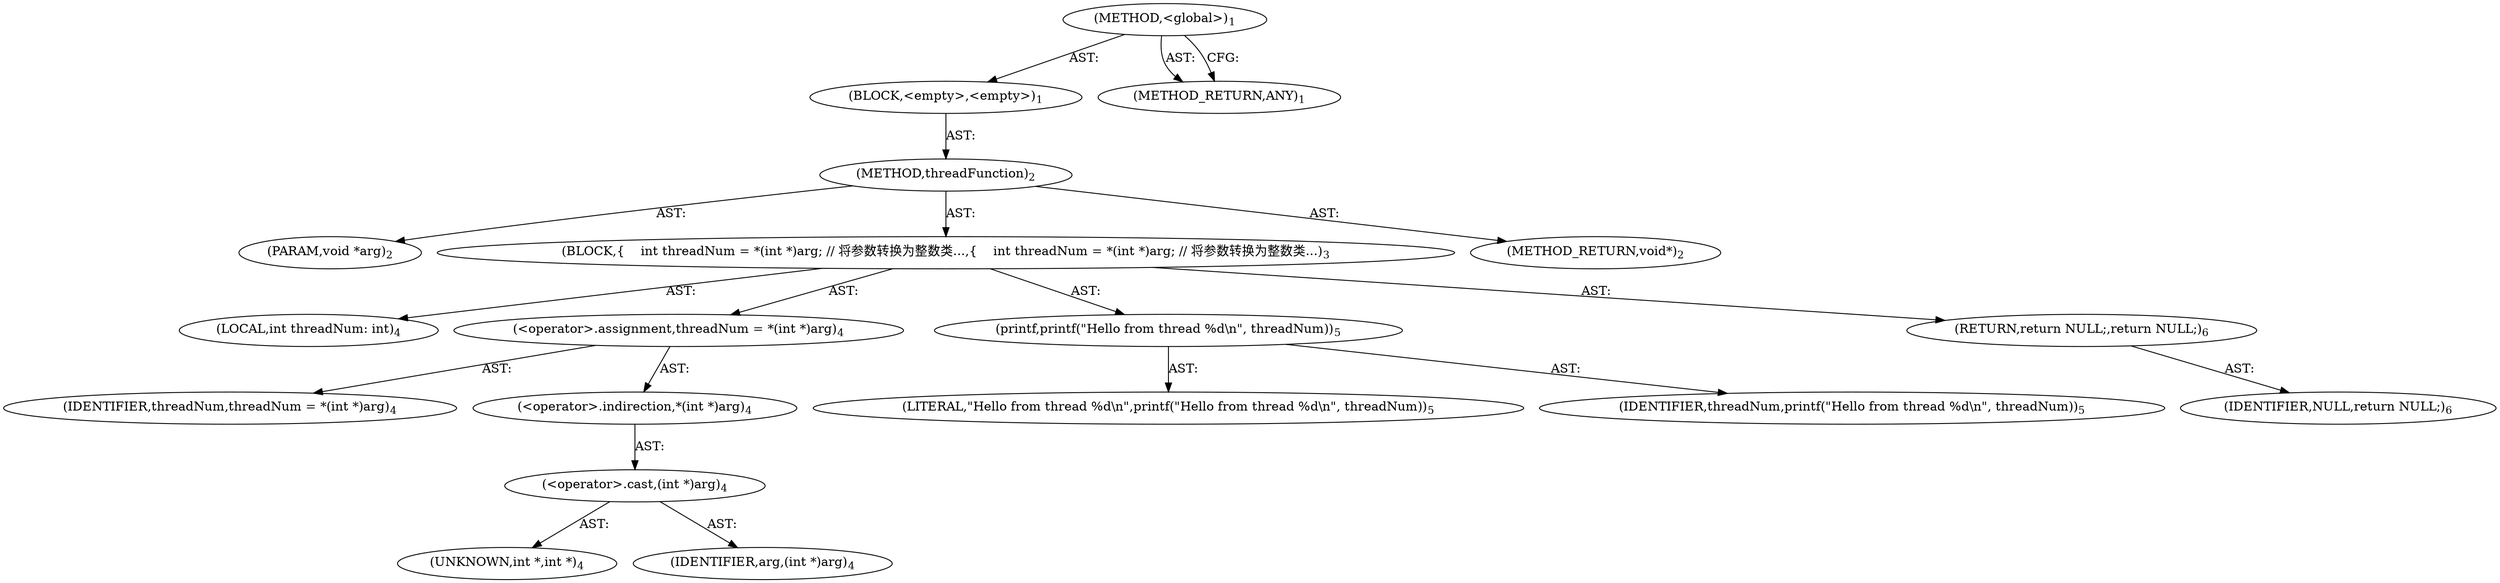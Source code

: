 digraph "&lt;global&gt;" {  
"6" [label = <(METHOD,&lt;global&gt;)<SUB>1</SUB>> ]
"7" [label = <(BLOCK,&lt;empty&gt;,&lt;empty&gt;)<SUB>1</SUB>> ]
"8" [label = <(METHOD,threadFunction)<SUB>2</SUB>> ]
"9" [label = <(PARAM,void *arg)<SUB>2</SUB>> ]
"10" [label = <(BLOCK,{
    int threadNum = *(int *)arg; // 将参数转换为整数类...,{
    int threadNum = *(int *)arg; // 将参数转换为整数类...)<SUB>3</SUB>> ]
"11" [label = <(LOCAL,int threadNum: int)<SUB>4</SUB>> ]
"12" [label = <(&lt;operator&gt;.assignment,threadNum = *(int *)arg)<SUB>4</SUB>> ]
"13" [label = <(IDENTIFIER,threadNum,threadNum = *(int *)arg)<SUB>4</SUB>> ]
"14" [label = <(&lt;operator&gt;.indirection,*(int *)arg)<SUB>4</SUB>> ]
"15" [label = <(&lt;operator&gt;.cast,(int *)arg)<SUB>4</SUB>> ]
"16" [label = <(UNKNOWN,int *,int *)<SUB>4</SUB>> ]
"17" [label = <(IDENTIFIER,arg,(int *)arg)<SUB>4</SUB>> ]
"18" [label = <(printf,printf(&quot;Hello from thread %d\n&quot;, threadNum))<SUB>5</SUB>> ]
"19" [label = <(LITERAL,&quot;Hello from thread %d\n&quot;,printf(&quot;Hello from thread %d\n&quot;, threadNum))<SUB>5</SUB>> ]
"20" [label = <(IDENTIFIER,threadNum,printf(&quot;Hello from thread %d\n&quot;, threadNum))<SUB>5</SUB>> ]
"21" [label = <(RETURN,return NULL;,return NULL;)<SUB>6</SUB>> ]
"22" [label = <(IDENTIFIER,NULL,return NULL;)<SUB>6</SUB>> ]
"23" [label = <(METHOD_RETURN,void*)<SUB>2</SUB>> ]
"25" [label = <(METHOD_RETURN,ANY)<SUB>1</SUB>> ]
  "6" -> "7"  [ label = "AST: "] 
  "6" -> "25"  [ label = "AST: "] 
  "7" -> "8"  [ label = "AST: "] 
  "8" -> "9"  [ label = "AST: "] 
  "8" -> "10"  [ label = "AST: "] 
  "8" -> "23"  [ label = "AST: "] 
  "10" -> "11"  [ label = "AST: "] 
  "10" -> "12"  [ label = "AST: "] 
  "10" -> "18"  [ label = "AST: "] 
  "10" -> "21"  [ label = "AST: "] 
  "12" -> "13"  [ label = "AST: "] 
  "12" -> "14"  [ label = "AST: "] 
  "14" -> "15"  [ label = "AST: "] 
  "15" -> "16"  [ label = "AST: "] 
  "15" -> "17"  [ label = "AST: "] 
  "18" -> "19"  [ label = "AST: "] 
  "18" -> "20"  [ label = "AST: "] 
  "21" -> "22"  [ label = "AST: "] 
  "6" -> "25"  [ label = "CFG: "] 
}

digraph "threadFunction" {  
"8" [label = <(METHOD,threadFunction)<SUB>2</SUB>> ]
"9" [label = <(PARAM,void *arg)<SUB>2</SUB>> ]
"10" [label = <(BLOCK,{
    int threadNum = *(int *)arg; // 将参数转换为整数类...,{
    int threadNum = *(int *)arg; // 将参数转换为整数类...)<SUB>3</SUB>> ]
"11" [label = <(LOCAL,int threadNum: int)<SUB>4</SUB>> ]
"12" [label = <(&lt;operator&gt;.assignment,threadNum = *(int *)arg)<SUB>4</SUB>> ]
"13" [label = <(IDENTIFIER,threadNum,threadNum = *(int *)arg)<SUB>4</SUB>> ]
"14" [label = <(&lt;operator&gt;.indirection,*(int *)arg)<SUB>4</SUB>> ]
"15" [label = <(&lt;operator&gt;.cast,(int *)arg)<SUB>4</SUB>> ]
"16" [label = <(UNKNOWN,int *,int *)<SUB>4</SUB>> ]
"17" [label = <(IDENTIFIER,arg,(int *)arg)<SUB>4</SUB>> ]
"18" [label = <(printf,printf(&quot;Hello from thread %d\n&quot;, threadNum))<SUB>5</SUB>> ]
"19" [label = <(LITERAL,&quot;Hello from thread %d\n&quot;,printf(&quot;Hello from thread %d\n&quot;, threadNum))<SUB>5</SUB>> ]
"20" [label = <(IDENTIFIER,threadNum,printf(&quot;Hello from thread %d\n&quot;, threadNum))<SUB>5</SUB>> ]
"21" [label = <(RETURN,return NULL;,return NULL;)<SUB>6</SUB>> ]
"22" [label = <(IDENTIFIER,NULL,return NULL;)<SUB>6</SUB>> ]
"23" [label = <(METHOD_RETURN,void*)<SUB>2</SUB>> ]
  "8" -> "9"  [ label = "AST: "] 
  "8" -> "10"  [ label = "AST: "] 
  "8" -> "23"  [ label = "AST: "] 
  "10" -> "11"  [ label = "AST: "] 
  "10" -> "12"  [ label = "AST: "] 
  "10" -> "18"  [ label = "AST: "] 
  "10" -> "21"  [ label = "AST: "] 
  "12" -> "13"  [ label = "AST: "] 
  "12" -> "14"  [ label = "AST: "] 
  "14" -> "15"  [ label = "AST: "] 
  "15" -> "16"  [ label = "AST: "] 
  "15" -> "17"  [ label = "AST: "] 
  "18" -> "19"  [ label = "AST: "] 
  "18" -> "20"  [ label = "AST: "] 
  "21" -> "22"  [ label = "AST: "] 
  "12" -> "18"  [ label = "CFG: "] 
  "18" -> "21"  [ label = "CFG: "] 
  "21" -> "23"  [ label = "CFG: "] 
  "14" -> "12"  [ label = "CFG: "] 
  "15" -> "14"  [ label = "CFG: "] 
  "16" -> "15"  [ label = "CFG: "] 
  "8" -> "16"  [ label = "CFG: "] 
  "21" -> "23"  [ label = "DDG: &lt;RET&gt;"] 
  "15" -> "23"  [ label = "DDG: arg"] 
  "12" -> "23"  [ label = "DDG: *(int *)arg"] 
  "12" -> "23"  [ label = "DDG: threadNum = *(int *)arg"] 
  "18" -> "23"  [ label = "DDG: threadNum"] 
  "18" -> "23"  [ label = "DDG: printf(&quot;Hello from thread %d\n&quot;, threadNum)"] 
  "8" -> "9"  [ label = "DDG: "] 
  "22" -> "21"  [ label = "DDG: NULL"] 
  "8" -> "21"  [ label = "DDG: "] 
  "8" -> "18"  [ label = "DDG: "] 
  "12" -> "18"  [ label = "DDG: threadNum"] 
  "8" -> "22"  [ label = "DDG: "] 
  "9" -> "15"  [ label = "DDG: arg"] 
  "8" -> "15"  [ label = "DDG: "] 
}

digraph "&lt;global&gt;" {  
"38" [label = <(METHOD,&lt;global&gt;)<SUB>1</SUB>> ]
"39" [label = <(BLOCK,&lt;empty&gt;,&lt;empty&gt;)> ]
"40" [label = <(METHOD_RETURN,ANY)> ]
  "38" -> "39"  [ label = "AST: "] 
  "38" -> "40"  [ label = "AST: "] 
  "38" -> "40"  [ label = "CFG: "] 
}

digraph "&lt;operator&gt;.assignment" {  
"44" [label = <(METHOD,&lt;operator&gt;.assignment)> ]
"45" [label = <(PARAM,p1)> ]
"46" [label = <(PARAM,p2)> ]
"47" [label = <(BLOCK,&lt;empty&gt;,&lt;empty&gt;)> ]
"48" [label = <(METHOD_RETURN,ANY)> ]
  "44" -> "45"  [ label = "AST: "] 
  "44" -> "47"  [ label = "AST: "] 
  "44" -> "46"  [ label = "AST: "] 
  "44" -> "48"  [ label = "AST: "] 
  "44" -> "48"  [ label = "CFG: "] 
  "45" -> "48"  [ label = "DDG: p1"] 
  "46" -> "48"  [ label = "DDG: p2"] 
  "44" -> "45"  [ label = "DDG: "] 
  "44" -> "46"  [ label = "DDG: "] 
}

digraph "&lt;operator&gt;.indirection" {  
"49" [label = <(METHOD,&lt;operator&gt;.indirection)> ]
"50" [label = <(PARAM,p1)> ]
"51" [label = <(BLOCK,&lt;empty&gt;,&lt;empty&gt;)> ]
"52" [label = <(METHOD_RETURN,ANY)> ]
  "49" -> "50"  [ label = "AST: "] 
  "49" -> "51"  [ label = "AST: "] 
  "49" -> "52"  [ label = "AST: "] 
  "49" -> "52"  [ label = "CFG: "] 
  "50" -> "52"  [ label = "DDG: p1"] 
  "49" -> "50"  [ label = "DDG: "] 
}

digraph "&lt;operator&gt;.cast" {  
"53" [label = <(METHOD,&lt;operator&gt;.cast)> ]
"54" [label = <(PARAM,p1)> ]
"55" [label = <(PARAM,p2)> ]
"56" [label = <(BLOCK,&lt;empty&gt;,&lt;empty&gt;)> ]
"57" [label = <(METHOD_RETURN,ANY)> ]
  "53" -> "54"  [ label = "AST: "] 
  "53" -> "56"  [ label = "AST: "] 
  "53" -> "55"  [ label = "AST: "] 
  "53" -> "57"  [ label = "AST: "] 
  "53" -> "57"  [ label = "CFG: "] 
  "54" -> "57"  [ label = "DDG: p1"] 
  "55" -> "57"  [ label = "DDG: p2"] 
  "53" -> "54"  [ label = "DDG: "] 
  "53" -> "55"  [ label = "DDG: "] 
}

digraph "printf" {  
"58" [label = <(METHOD,printf)> ]
"59" [label = <(PARAM,p1)> ]
"60" [label = <(PARAM,p2)> ]
"61" [label = <(BLOCK,&lt;empty&gt;,&lt;empty&gt;)> ]
"62" [label = <(METHOD_RETURN,ANY)> ]
  "58" -> "59"  [ label = "AST: "] 
  "58" -> "61"  [ label = "AST: "] 
  "58" -> "60"  [ label = "AST: "] 
  "58" -> "62"  [ label = "AST: "] 
  "58" -> "62"  [ label = "CFG: "] 
  "59" -> "62"  [ label = "DDG: p1"] 
  "60" -> "62"  [ label = "DDG: p2"] 
  "58" -> "59"  [ label = "DDG: "] 
  "58" -> "60"  [ label = "DDG: "] 
}

